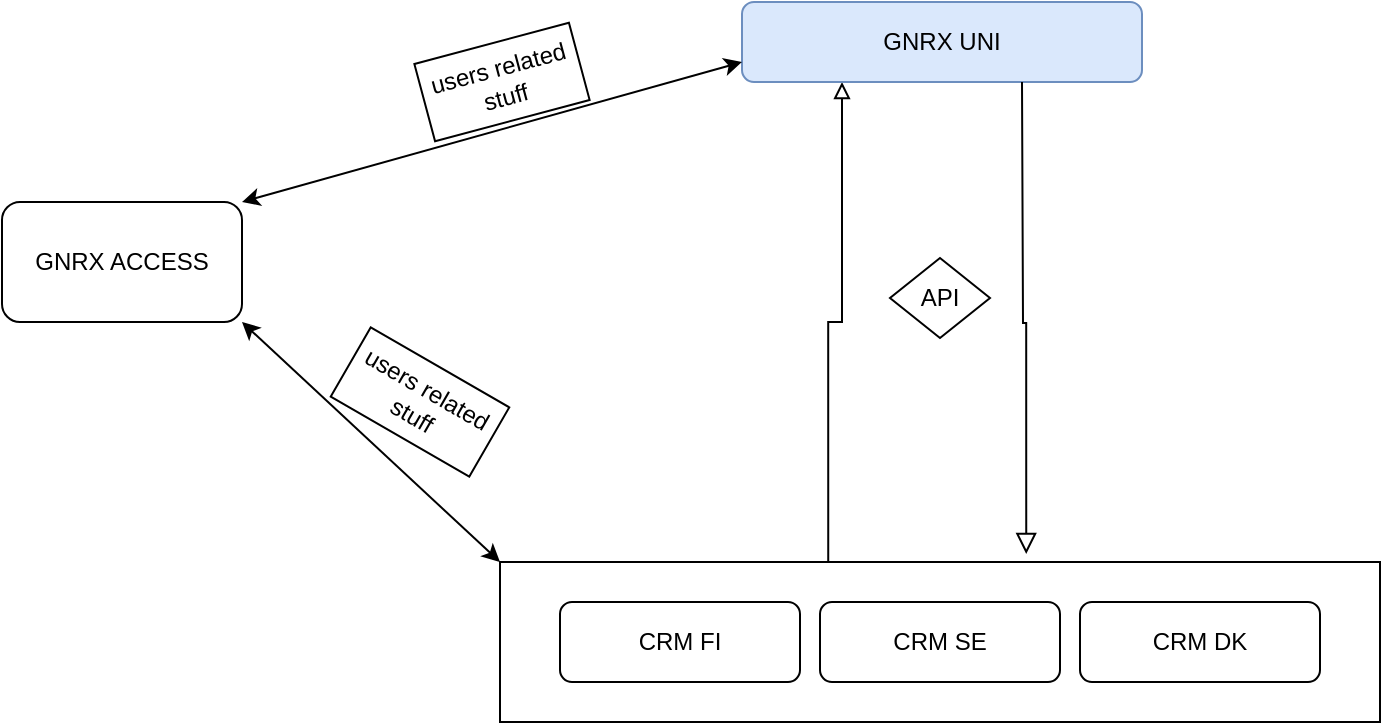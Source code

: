 <mxfile version="16.1.2" type="github">
  <diagram id="C5RBs43oDa-KdzZeNtuy" name="Page-1">
    <mxGraphModel dx="2249" dy="752" grid="1" gridSize="10" guides="1" tooltips="1" connect="1" arrows="1" fold="1" page="1" pageScale="1" pageWidth="827" pageHeight="1169" math="0" shadow="0">
      <root>
        <mxCell id="WIyWlLk6GJQsqaUBKTNV-0" />
        <mxCell id="WIyWlLk6GJQsqaUBKTNV-1" parent="WIyWlLk6GJQsqaUBKTNV-0" />
        <mxCell id="WIyWlLk6GJQsqaUBKTNV-2" value="" style="rounded=0;html=1;jettySize=auto;orthogonalLoop=1;fontSize=11;endArrow=none;endFill=0;endSize=8;strokeWidth=1;shadow=0;labelBackgroundColor=none;edgeStyle=orthogonalEdgeStyle;entryX=0.373;entryY=0.013;entryDx=0;entryDy=0;exitX=0.25;exitY=1;exitDx=0;exitDy=0;startArrow=block;startFill=0;entryPerimeter=0;" parent="WIyWlLk6GJQsqaUBKTNV-1" source="WIyWlLk6GJQsqaUBKTNV-3" target="7Y-B4r1UTz5AIxk1T6QL-5" edge="1">
          <mxGeometry relative="1" as="geometry">
            <mxPoint x="200" y="230" as="targetPoint" />
          </mxGeometry>
        </mxCell>
        <mxCell id="WIyWlLk6GJQsqaUBKTNV-3" value="GNRX UNI" style="rounded=1;whiteSpace=wrap;html=1;fontSize=12;glass=0;strokeWidth=1;shadow=0;fillColor=#dae8fc;strokeColor=#6c8ebf;" parent="WIyWlLk6GJQsqaUBKTNV-1" vertex="1">
          <mxGeometry x="120" y="140" width="200" height="40" as="geometry" />
        </mxCell>
        <mxCell id="7Y-B4r1UTz5AIxk1T6QL-6" value="" style="group;fillColor=#ffe6cc;strokeColor=#d79b00;" vertex="1" connectable="0" parent="WIyWlLk6GJQsqaUBKTNV-1">
          <mxGeometry x="-1" y="420" width="440" height="80" as="geometry" />
        </mxCell>
        <mxCell id="7Y-B4r1UTz5AIxk1T6QL-5" value="" style="rounded=0;whiteSpace=wrap;html=1;" vertex="1" parent="7Y-B4r1UTz5AIxk1T6QL-6">
          <mxGeometry width="440" height="80" as="geometry" />
        </mxCell>
        <mxCell id="7Y-B4r1UTz5AIxk1T6QL-0" value="CRM DK" style="rounded=1;whiteSpace=wrap;html=1;fontSize=12;glass=0;strokeWidth=1;shadow=0;" vertex="1" parent="7Y-B4r1UTz5AIxk1T6QL-6">
          <mxGeometry x="290" y="20" width="120" height="40" as="geometry" />
        </mxCell>
        <mxCell id="7Y-B4r1UTz5AIxk1T6QL-2" value="CRM FI" style="rounded=1;whiteSpace=wrap;html=1;fontSize=12;glass=0;strokeWidth=1;shadow=0;" vertex="1" parent="7Y-B4r1UTz5AIxk1T6QL-6">
          <mxGeometry x="30" y="20" width="120" height="40" as="geometry" />
        </mxCell>
        <mxCell id="7Y-B4r1UTz5AIxk1T6QL-3" value="CRM SE" style="rounded=1;whiteSpace=wrap;html=1;fontSize=12;glass=0;strokeWidth=1;shadow=0;" vertex="1" parent="7Y-B4r1UTz5AIxk1T6QL-6">
          <mxGeometry x="160" y="20" width="120" height="40" as="geometry" />
        </mxCell>
        <mxCell id="7Y-B4r1UTz5AIxk1T6QL-7" value="" style="rounded=0;html=1;jettySize=auto;orthogonalLoop=1;fontSize=11;endArrow=block;endFill=0;endSize=8;strokeWidth=1;shadow=0;labelBackgroundColor=none;edgeStyle=orthogonalEdgeStyle;entryX=0.598;entryY=-0.05;entryDx=0;entryDy=0;exitX=0.25;exitY=1;exitDx=0;exitDy=0;startArrow=none;startFill=0;entryPerimeter=0;" edge="1" parent="WIyWlLk6GJQsqaUBKTNV-1" target="7Y-B4r1UTz5AIxk1T6QL-5">
          <mxGeometry relative="1" as="geometry">
            <mxPoint x="260" y="180" as="sourcePoint" />
            <mxPoint x="260" y="410" as="targetPoint" />
          </mxGeometry>
        </mxCell>
        <mxCell id="7Y-B4r1UTz5AIxk1T6QL-9" value="API" style="rhombus;whiteSpace=wrap;html=1;" vertex="1" parent="WIyWlLk6GJQsqaUBKTNV-1">
          <mxGeometry x="194" y="268" width="50" height="40" as="geometry" />
        </mxCell>
        <mxCell id="7Y-B4r1UTz5AIxk1T6QL-10" value="GNRX ACCESS" style="rounded=1;whiteSpace=wrap;html=1;" vertex="1" parent="WIyWlLk6GJQsqaUBKTNV-1">
          <mxGeometry x="-250" y="240" width="120" height="60" as="geometry" />
        </mxCell>
        <mxCell id="7Y-B4r1UTz5AIxk1T6QL-11" value="" style="endArrow=classic;startArrow=classic;html=1;rounded=0;entryX=0;entryY=0.75;entryDx=0;entryDy=0;exitX=1;exitY=0;exitDx=0;exitDy=0;" edge="1" parent="WIyWlLk6GJQsqaUBKTNV-1" source="7Y-B4r1UTz5AIxk1T6QL-10" target="WIyWlLk6GJQsqaUBKTNV-3">
          <mxGeometry width="50" height="50" relative="1" as="geometry">
            <mxPoint x="-80" y="260" as="sourcePoint" />
            <mxPoint x="-30" y="210" as="targetPoint" />
          </mxGeometry>
        </mxCell>
        <mxCell id="7Y-B4r1UTz5AIxk1T6QL-12" value="" style="endArrow=classic;startArrow=classic;html=1;rounded=0;entryX=0;entryY=0;entryDx=0;entryDy=0;exitX=1;exitY=1;exitDx=0;exitDy=0;" edge="1" parent="WIyWlLk6GJQsqaUBKTNV-1" source="7Y-B4r1UTz5AIxk1T6QL-10" target="7Y-B4r1UTz5AIxk1T6QL-5">
          <mxGeometry width="50" height="50" relative="1" as="geometry">
            <mxPoint x="-170" y="350" as="sourcePoint" />
            <mxPoint x="80" y="280" as="targetPoint" />
          </mxGeometry>
        </mxCell>
        <mxCell id="7Y-B4r1UTz5AIxk1T6QL-13" value="users related stuff" style="rounded=0;whiteSpace=wrap;html=1;rotation=30;" vertex="1" parent="WIyWlLk6GJQsqaUBKTNV-1">
          <mxGeometry x="-81" y="320" width="80" height="40" as="geometry" />
        </mxCell>
        <mxCell id="7Y-B4r1UTz5AIxk1T6QL-14" value="users related stuff" style="rounded=0;whiteSpace=wrap;html=1;rotation=-15;" vertex="1" parent="WIyWlLk6GJQsqaUBKTNV-1">
          <mxGeometry x="-40" y="160" width="80" height="40" as="geometry" />
        </mxCell>
      </root>
    </mxGraphModel>
  </diagram>
</mxfile>
